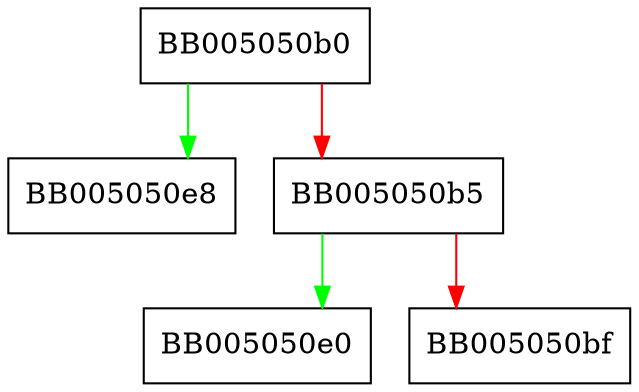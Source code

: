 digraph ossl_quic_tx_packetiser_discard_enc_level {
  node [shape="box"];
  graph [splines=ortho];
  BB005050b0 -> BB005050e8 [color="green"];
  BB005050b0 -> BB005050b5 [color="red"];
  BB005050b5 -> BB005050e0 [color="green"];
  BB005050b5 -> BB005050bf [color="red"];
}